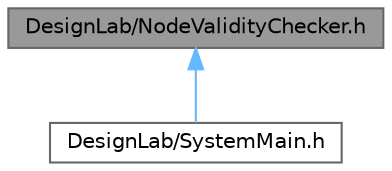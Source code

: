 digraph "DesignLab/NodeValidityChecker.h"
{
 // LATEX_PDF_SIZE
  bgcolor="transparent";
  edge [fontname=Helvetica,fontsize=10,labelfontname=Helvetica,labelfontsize=10];
  node [fontname=Helvetica,fontsize=10,shape=box,height=0.2,width=0.4];
  Node1 [id="Node000001",label="DesignLab/NodeValidityChecker.h",height=0.2,width=0.4,color="gray40", fillcolor="grey60", style="filled", fontcolor="black",tooltip="動作のループを感知するクラスの実装．"];
  Node1 -> Node2 [id="edge1_Node000001_Node000002",dir="back",color="steelblue1",style="solid",tooltip=" "];
  Node2 [id="Node000002",label="DesignLab/SystemMain.h",height=0.2,width=0.4,color="grey40", fillcolor="white", style="filled",URL="$_system_main_8h.html",tooltip="このプログラムの処理をまとめたもの．処理の内容を大きく変えたい場合はint main()から，全く別のクラスを呼べばよい．"];
}
